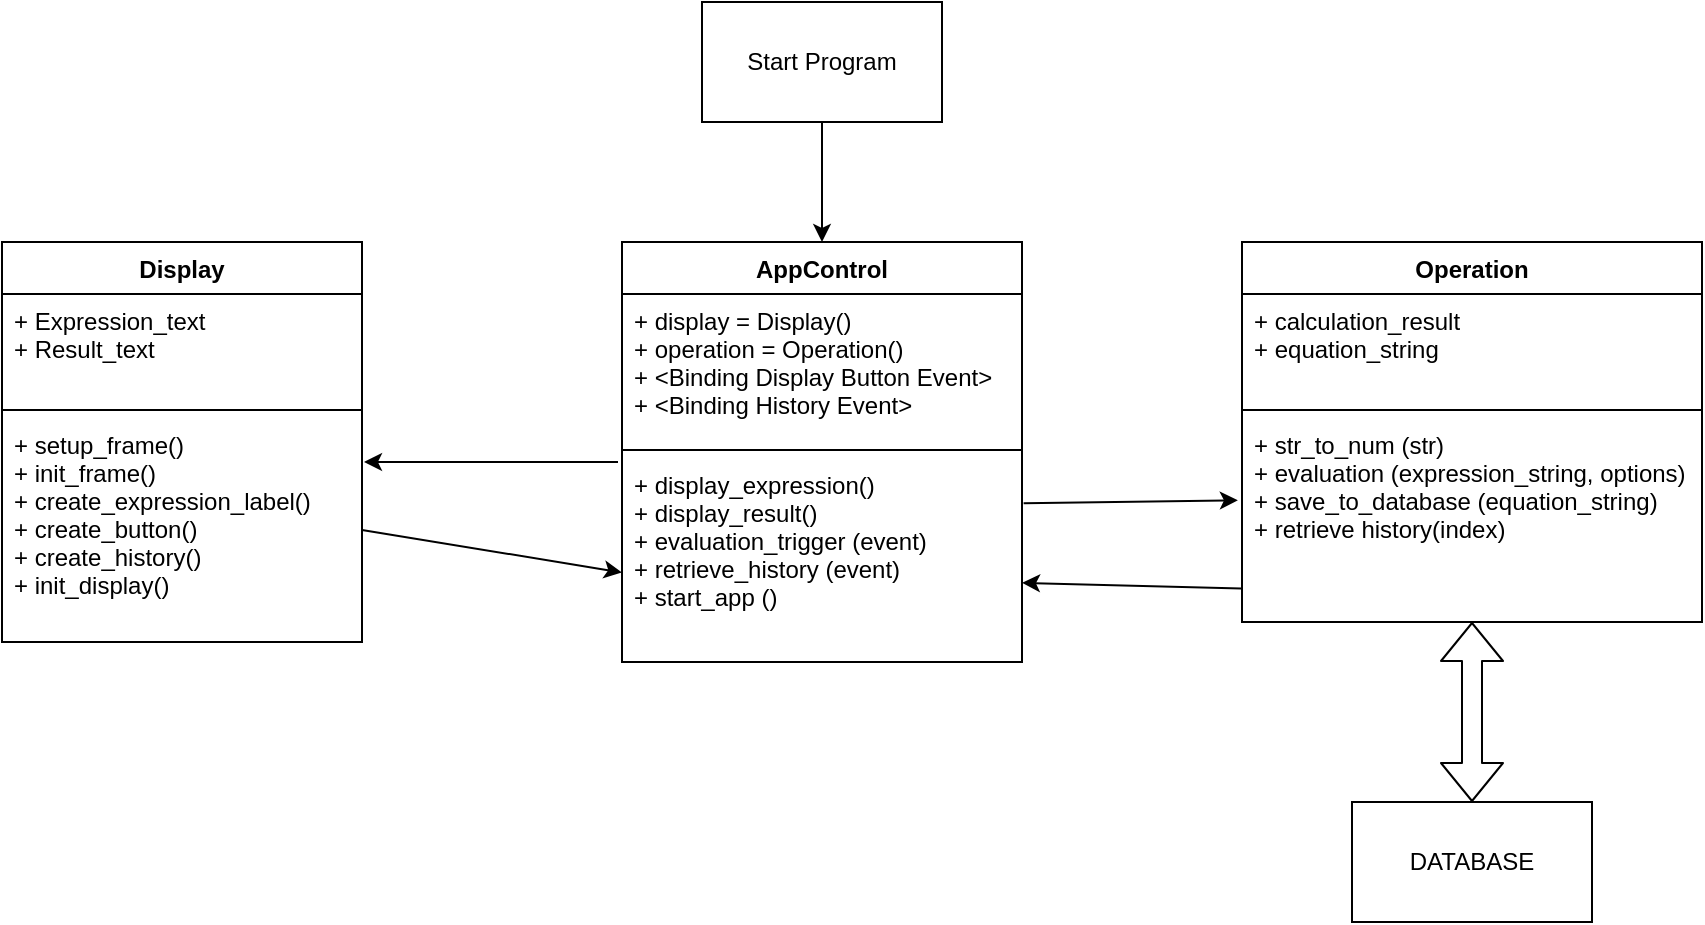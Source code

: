 <mxfile version="14.9.6" type="device"><diagram id="C5RBs43oDa-KdzZeNtuy" name="Page-1"><mxGraphModel dx="1038" dy="607" grid="1" gridSize="10" guides="1" tooltips="1" connect="1" arrows="1" fold="1" page="1" pageScale="1" pageWidth="827" pageHeight="1169" math="0" shadow="0"><root><mxCell id="WIyWlLk6GJQsqaUBKTNV-0"/><mxCell id="WIyWlLk6GJQsqaUBKTNV-1" parent="WIyWlLk6GJQsqaUBKTNV-0"/><mxCell id="__0qerwWPAZC6GgXwkwZ-0" value="Display" style="swimlane;fontStyle=1;align=center;verticalAlign=top;childLayout=stackLayout;horizontal=1;startSize=26;horizontalStack=0;resizeParent=1;resizeParentMax=0;resizeLast=0;collapsible=1;marginBottom=0;" vertex="1" parent="WIyWlLk6GJQsqaUBKTNV-1"><mxGeometry x="90" y="200" width="180" height="200" as="geometry"/></mxCell><mxCell id="__0qerwWPAZC6GgXwkwZ-1" value="+ Expression_text    &#10;+ Result_text&#10;" style="text;strokeColor=none;fillColor=none;align=left;verticalAlign=top;spacingLeft=4;spacingRight=4;overflow=hidden;rotatable=0;points=[[0,0.5],[1,0.5]];portConstraint=eastwest;" vertex="1" parent="__0qerwWPAZC6GgXwkwZ-0"><mxGeometry y="26" width="180" height="54" as="geometry"/></mxCell><mxCell id="__0qerwWPAZC6GgXwkwZ-2" value="" style="line;strokeWidth=1;fillColor=none;align=left;verticalAlign=middle;spacingTop=-1;spacingLeft=3;spacingRight=3;rotatable=0;labelPosition=right;points=[];portConstraint=eastwest;" vertex="1" parent="__0qerwWPAZC6GgXwkwZ-0"><mxGeometry y="80" width="180" height="8" as="geometry"/></mxCell><mxCell id="__0qerwWPAZC6GgXwkwZ-3" value="+ setup_frame()&#10;+ init_frame()&#10;+ create_expression_label()&#10;+ create_button()&#10;+ create_history()&#10;+ init_display()&#10;" style="text;strokeColor=none;fillColor=none;align=left;verticalAlign=top;spacingLeft=4;spacingRight=4;overflow=hidden;rotatable=0;points=[[0,0.5],[1,0.5]];portConstraint=eastwest;" vertex="1" parent="__0qerwWPAZC6GgXwkwZ-0"><mxGeometry y="88" width="180" height="112" as="geometry"/></mxCell><mxCell id="__0qerwWPAZC6GgXwkwZ-8" value="AppControl" style="swimlane;fontStyle=1;align=center;verticalAlign=top;childLayout=stackLayout;horizontal=1;startSize=26;horizontalStack=0;resizeParent=1;resizeParentMax=0;resizeLast=0;collapsible=1;marginBottom=0;" vertex="1" parent="WIyWlLk6GJQsqaUBKTNV-1"><mxGeometry x="400" y="200" width="200" height="210" as="geometry"/></mxCell><mxCell id="__0qerwWPAZC6GgXwkwZ-9" value="+ display = Display()&#10;+ operation = Operation()&#10;+ &lt;Binding Display Button Event&gt;&#10;+ &lt;Binding History Event&gt;" style="text;strokeColor=none;fillColor=none;align=left;verticalAlign=top;spacingLeft=4;spacingRight=4;overflow=hidden;rotatable=0;points=[[0,0.5],[1,0.5]];portConstraint=eastwest;" vertex="1" parent="__0qerwWPAZC6GgXwkwZ-8"><mxGeometry y="26" width="200" height="74" as="geometry"/></mxCell><mxCell id="__0qerwWPAZC6GgXwkwZ-10" value="" style="line;strokeWidth=1;fillColor=none;align=left;verticalAlign=middle;spacingTop=-1;spacingLeft=3;spacingRight=3;rotatable=0;labelPosition=right;points=[];portConstraint=eastwest;" vertex="1" parent="__0qerwWPAZC6GgXwkwZ-8"><mxGeometry y="100" width="200" height="8" as="geometry"/></mxCell><mxCell id="__0qerwWPAZC6GgXwkwZ-11" value="+ display_expression()&#10;+ display_result() &#10;+ evaluation_trigger (event)&#10;+ retrieve_history (event)&#10;+ start_app ()" style="text;strokeColor=none;fillColor=none;align=left;verticalAlign=top;spacingLeft=4;spacingRight=4;overflow=hidden;rotatable=0;points=[[0,0.5],[1,0.5]];portConstraint=eastwest;" vertex="1" parent="__0qerwWPAZC6GgXwkwZ-8"><mxGeometry y="108" width="200" height="102" as="geometry"/></mxCell><mxCell id="__0qerwWPAZC6GgXwkwZ-13" value="Operation" style="swimlane;fontStyle=1;align=center;verticalAlign=top;childLayout=stackLayout;horizontal=1;startSize=26;horizontalStack=0;resizeParent=1;resizeParentMax=0;resizeLast=0;collapsible=1;marginBottom=0;" vertex="1" parent="WIyWlLk6GJQsqaUBKTNV-1"><mxGeometry x="710" y="200" width="230" height="190" as="geometry"/></mxCell><mxCell id="__0qerwWPAZC6GgXwkwZ-14" value="+ calculation_result&#10;+ equation_string" style="text;strokeColor=none;fillColor=none;align=left;verticalAlign=top;spacingLeft=4;spacingRight=4;overflow=hidden;rotatable=0;points=[[0,0.5],[1,0.5]];portConstraint=eastwest;" vertex="1" parent="__0qerwWPAZC6GgXwkwZ-13"><mxGeometry y="26" width="230" height="54" as="geometry"/></mxCell><mxCell id="__0qerwWPAZC6GgXwkwZ-15" value="" style="line;strokeWidth=1;fillColor=none;align=left;verticalAlign=middle;spacingTop=-1;spacingLeft=3;spacingRight=3;rotatable=0;labelPosition=right;points=[];portConstraint=eastwest;" vertex="1" parent="__0qerwWPAZC6GgXwkwZ-13"><mxGeometry y="80" width="230" height="8" as="geometry"/></mxCell><mxCell id="__0qerwWPAZC6GgXwkwZ-16" value="+ str_to_num (str)&#10;+ evaluation (expression_string, options)&#10;+ save_to_database (equation_string)&#10;+ retrieve history(index)" style="text;strokeColor=none;fillColor=none;align=left;verticalAlign=top;spacingLeft=4;spacingRight=4;overflow=hidden;rotatable=0;points=[[0,0.5],[1,0.5]];portConstraint=eastwest;" vertex="1" parent="__0qerwWPAZC6GgXwkwZ-13"><mxGeometry y="88" width="230" height="102" as="geometry"/></mxCell><mxCell id="__0qerwWPAZC6GgXwkwZ-17" value="Start Program" style="rounded=0;whiteSpace=wrap;html=1;" vertex="1" parent="WIyWlLk6GJQsqaUBKTNV-1"><mxGeometry x="440" y="80" width="120" height="60" as="geometry"/></mxCell><mxCell id="__0qerwWPAZC6GgXwkwZ-18" value="" style="endArrow=classic;html=1;exitX=0.5;exitY=1;exitDx=0;exitDy=0;entryX=0.5;entryY=0;entryDx=0;entryDy=0;" edge="1" parent="WIyWlLk6GJQsqaUBKTNV-1" source="__0qerwWPAZC6GgXwkwZ-17" target="__0qerwWPAZC6GgXwkwZ-8"><mxGeometry width="50" height="50" relative="1" as="geometry"><mxPoint x="420" y="340" as="sourcePoint"/><mxPoint x="470" y="290" as="targetPoint"/></mxGeometry></mxCell><mxCell id="__0qerwWPAZC6GgXwkwZ-21" value="DATABASE" style="rounded=0;whiteSpace=wrap;html=1;" vertex="1" parent="WIyWlLk6GJQsqaUBKTNV-1"><mxGeometry x="765" y="480" width="120" height="60" as="geometry"/></mxCell><mxCell id="__0qerwWPAZC6GgXwkwZ-22" value="" style="endArrow=classic;html=1;" edge="1" parent="WIyWlLk6GJQsqaUBKTNV-1"><mxGeometry width="50" height="50" relative="1" as="geometry"><mxPoint x="398" y="310" as="sourcePoint"/><mxPoint x="271" y="310" as="targetPoint"/></mxGeometry></mxCell><mxCell id="__0qerwWPAZC6GgXwkwZ-24" value="" style="endArrow=classic;html=1;exitX=1;exitY=0.5;exitDx=0;exitDy=0;entryX=0;entryY=0.561;entryDx=0;entryDy=0;entryPerimeter=0;" edge="1" parent="WIyWlLk6GJQsqaUBKTNV-1" source="__0qerwWPAZC6GgXwkwZ-3" target="__0qerwWPAZC6GgXwkwZ-11"><mxGeometry width="50" height="50" relative="1" as="geometry"><mxPoint x="530" y="230" as="sourcePoint"/><mxPoint x="580" y="180" as="targetPoint"/></mxGeometry></mxCell><mxCell id="__0qerwWPAZC6GgXwkwZ-25" value="" style="endArrow=classic;html=1;exitX=1.004;exitY=0.222;exitDx=0;exitDy=0;exitPerimeter=0;entryX=-0.009;entryY=0.403;entryDx=0;entryDy=0;entryPerimeter=0;" edge="1" parent="WIyWlLk6GJQsqaUBKTNV-1" source="__0qerwWPAZC6GgXwkwZ-11" target="__0qerwWPAZC6GgXwkwZ-16"><mxGeometry width="50" height="50" relative="1" as="geometry"><mxPoint x="530" y="230" as="sourcePoint"/><mxPoint x="580" y="180" as="targetPoint"/></mxGeometry></mxCell><mxCell id="__0qerwWPAZC6GgXwkwZ-26" value="" style="endArrow=classic;html=1;exitX=-0.002;exitY=0.836;exitDx=0;exitDy=0;exitPerimeter=0;entryX=1;entryY=0.612;entryDx=0;entryDy=0;entryPerimeter=0;" edge="1" parent="WIyWlLk6GJQsqaUBKTNV-1" source="__0qerwWPAZC6GgXwkwZ-16" target="__0qerwWPAZC6GgXwkwZ-11"><mxGeometry width="50" height="50" relative="1" as="geometry"><mxPoint x="530" y="470" as="sourcePoint"/><mxPoint x="580" y="420" as="targetPoint"/></mxGeometry></mxCell><mxCell id="__0qerwWPAZC6GgXwkwZ-27" value="" style="shape=flexArrow;endArrow=classic;startArrow=classic;html=1;entryX=0.5;entryY=0;entryDx=0;entryDy=0;" edge="1" parent="WIyWlLk6GJQsqaUBKTNV-1" source="__0qerwWPAZC6GgXwkwZ-16" target="__0qerwWPAZC6GgXwkwZ-21"><mxGeometry width="100" height="100" relative="1" as="geometry"><mxPoint x="510" y="490" as="sourcePoint"/><mxPoint x="610" y="390" as="targetPoint"/></mxGeometry></mxCell></root></mxGraphModel></diagram></mxfile>